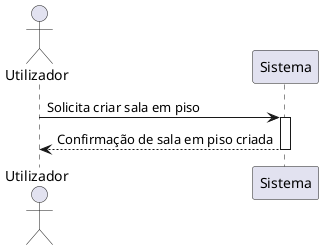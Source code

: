 @startuml US310
actor Utilizador
participant "Sistema" as Sistema
Utilizador -> Sistema : Solicita criar sala em piso
activate Sistema
Sistema --> Utilizador : Confirmação de sala em piso criada
deactivate Sistema
@enduml